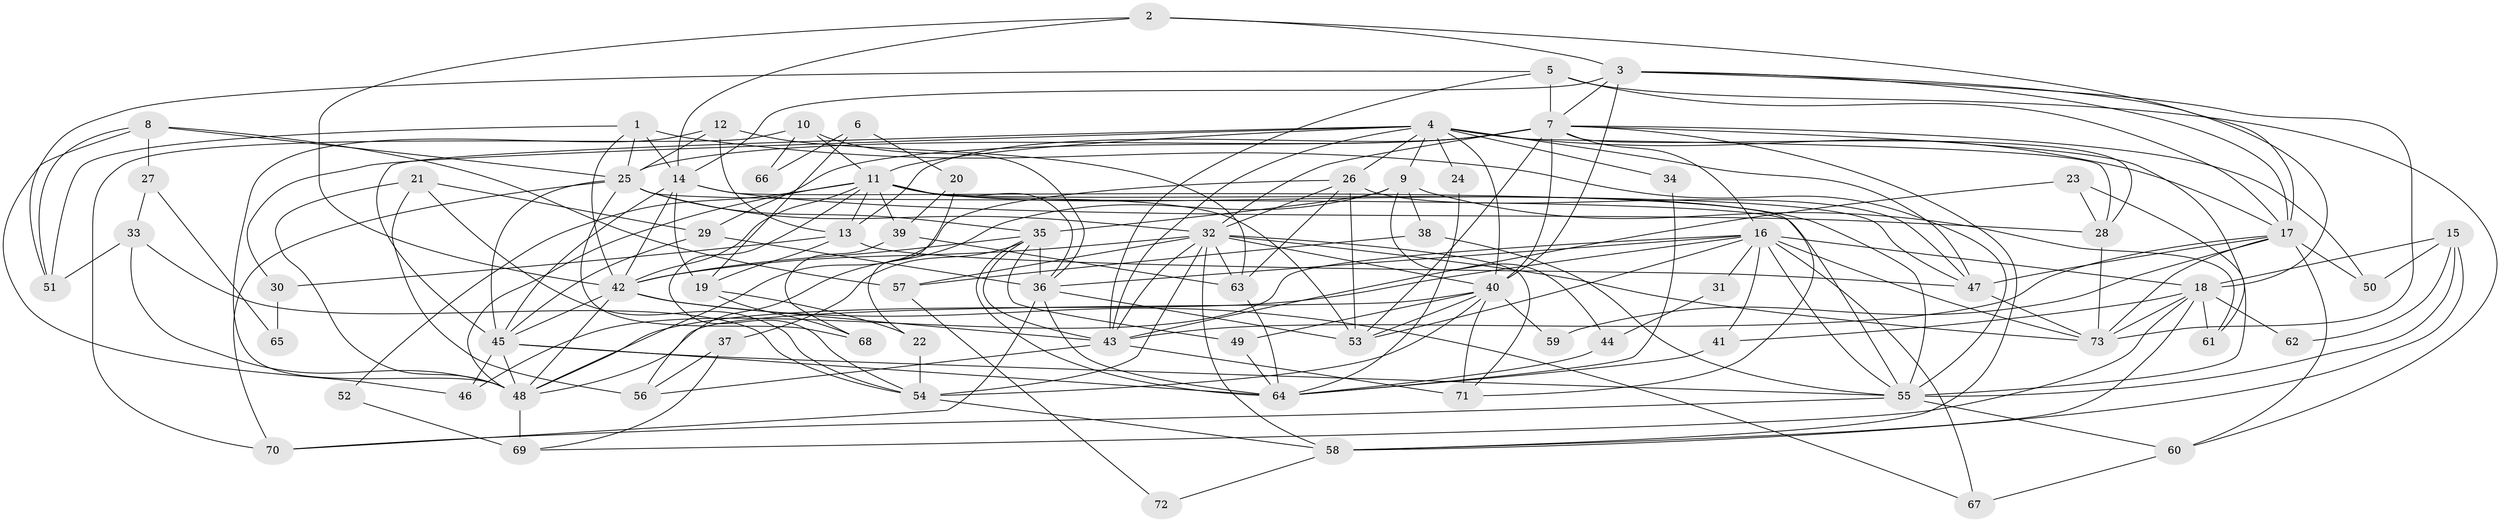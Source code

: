 // original degree distribution, {4: 0.2602739726027397, 3: 0.273972602739726, 8: 0.0136986301369863, 5: 0.18493150684931506, 6: 0.07534246575342465, 2: 0.1506849315068493, 7: 0.0136986301369863, 10: 0.00684931506849315, 9: 0.02054794520547945}
// Generated by graph-tools (version 1.1) at 2025/36/03/09/25 02:36:20]
// undirected, 73 vertices, 197 edges
graph export_dot {
graph [start="1"]
  node [color=gray90,style=filled];
  1;
  2;
  3;
  4;
  5;
  6;
  7;
  8;
  9;
  10;
  11;
  12;
  13;
  14;
  15;
  16;
  17;
  18;
  19;
  20;
  21;
  22;
  23;
  24;
  25;
  26;
  27;
  28;
  29;
  30;
  31;
  32;
  33;
  34;
  35;
  36;
  37;
  38;
  39;
  40;
  41;
  42;
  43;
  44;
  45;
  46;
  47;
  48;
  49;
  50;
  51;
  52;
  53;
  54;
  55;
  56;
  57;
  58;
  59;
  60;
  61;
  62;
  63;
  64;
  65;
  66;
  67;
  68;
  69;
  70;
  71;
  72;
  73;
  1 -- 14 [weight=4.0];
  1 -- 25 [weight=2.0];
  1 -- 42 [weight=1.0];
  1 -- 51 [weight=1.0];
  1 -- 55 [weight=1.0];
  2 -- 3 [weight=1.0];
  2 -- 14 [weight=1.0];
  2 -- 17 [weight=1.0];
  2 -- 42 [weight=1.0];
  3 -- 7 [weight=1.0];
  3 -- 14 [weight=2.0];
  3 -- 17 [weight=2.0];
  3 -- 18 [weight=1.0];
  3 -- 40 [weight=2.0];
  3 -- 73 [weight=1.0];
  4 -- 9 [weight=2.0];
  4 -- 11 [weight=1.0];
  4 -- 17 [weight=1.0];
  4 -- 24 [weight=1.0];
  4 -- 26 [weight=2.0];
  4 -- 28 [weight=1.0];
  4 -- 30 [weight=1.0];
  4 -- 34 [weight=1.0];
  4 -- 40 [weight=1.0];
  4 -- 43 [weight=1.0];
  4 -- 45 [weight=1.0];
  4 -- 47 [weight=3.0];
  5 -- 7 [weight=1.0];
  5 -- 17 [weight=1.0];
  5 -- 43 [weight=1.0];
  5 -- 51 [weight=1.0];
  5 -- 60 [weight=1.0];
  6 -- 19 [weight=1.0];
  6 -- 20 [weight=1.0];
  6 -- 66 [weight=1.0];
  7 -- 13 [weight=1.0];
  7 -- 16 [weight=1.0];
  7 -- 25 [weight=1.0];
  7 -- 28 [weight=1.0];
  7 -- 29 [weight=2.0];
  7 -- 32 [weight=1.0];
  7 -- 40 [weight=1.0];
  7 -- 50 [weight=1.0];
  7 -- 53 [weight=1.0];
  7 -- 58 [weight=1.0];
  7 -- 61 [weight=1.0];
  8 -- 25 [weight=1.0];
  8 -- 27 [weight=1.0];
  8 -- 46 [weight=1.0];
  8 -- 51 [weight=1.0];
  8 -- 57 [weight=1.0];
  9 -- 35 [weight=1.0];
  9 -- 38 [weight=1.0];
  9 -- 44 [weight=1.0];
  9 -- 56 [weight=1.0];
  9 -- 61 [weight=1.0];
  10 -- 11 [weight=1.0];
  10 -- 36 [weight=1.0];
  10 -- 66 [weight=1.0];
  10 -- 70 [weight=1.0];
  11 -- 13 [weight=1.0];
  11 -- 36 [weight=1.0];
  11 -- 39 [weight=1.0];
  11 -- 42 [weight=1.0];
  11 -- 47 [weight=1.0];
  11 -- 48 [weight=2.0];
  11 -- 52 [weight=1.0];
  11 -- 53 [weight=1.0];
  11 -- 54 [weight=1.0];
  11 -- 55 [weight=1.0];
  12 -- 13 [weight=1.0];
  12 -- 25 [weight=1.0];
  12 -- 48 [weight=1.0];
  12 -- 63 [weight=1.0];
  13 -- 19 [weight=1.0];
  13 -- 30 [weight=1.0];
  13 -- 47 [weight=1.0];
  14 -- 19 [weight=1.0];
  14 -- 28 [weight=1.0];
  14 -- 42 [weight=1.0];
  14 -- 45 [weight=1.0];
  14 -- 71 [weight=1.0];
  15 -- 18 [weight=1.0];
  15 -- 50 [weight=1.0];
  15 -- 55 [weight=1.0];
  15 -- 58 [weight=1.0];
  15 -- 62 [weight=1.0];
  16 -- 18 [weight=1.0];
  16 -- 31 [weight=1.0];
  16 -- 36 [weight=1.0];
  16 -- 41 [weight=1.0];
  16 -- 46 [weight=1.0];
  16 -- 48 [weight=1.0];
  16 -- 53 [weight=1.0];
  16 -- 55 [weight=2.0];
  16 -- 67 [weight=1.0];
  16 -- 73 [weight=1.0];
  17 -- 43 [weight=1.0];
  17 -- 47 [weight=1.0];
  17 -- 50 [weight=1.0];
  17 -- 59 [weight=1.0];
  17 -- 60 [weight=1.0];
  17 -- 73 [weight=1.0];
  18 -- 41 [weight=1.0];
  18 -- 58 [weight=1.0];
  18 -- 61 [weight=1.0];
  18 -- 62 [weight=1.0];
  18 -- 69 [weight=1.0];
  18 -- 73 [weight=1.0];
  19 -- 22 [weight=1.0];
  19 -- 68 [weight=1.0];
  20 -- 22 [weight=1.0];
  20 -- 39 [weight=1.0];
  21 -- 29 [weight=1.0];
  21 -- 48 [weight=1.0];
  21 -- 54 [weight=1.0];
  21 -- 56 [weight=1.0];
  22 -- 54 [weight=1.0];
  23 -- 28 [weight=1.0];
  23 -- 43 [weight=1.0];
  23 -- 55 [weight=1.0];
  24 -- 64 [weight=1.0];
  25 -- 32 [weight=1.0];
  25 -- 35 [weight=1.0];
  25 -- 45 [weight=1.0];
  25 -- 55 [weight=2.0];
  25 -- 68 [weight=1.0];
  25 -- 70 [weight=1.0];
  26 -- 32 [weight=1.0];
  26 -- 47 [weight=1.0];
  26 -- 48 [weight=1.0];
  26 -- 53 [weight=1.0];
  26 -- 63 [weight=1.0];
  27 -- 33 [weight=1.0];
  27 -- 65 [weight=1.0];
  28 -- 73 [weight=1.0];
  29 -- 36 [weight=1.0];
  29 -- 45 [weight=1.0];
  30 -- 65 [weight=1.0];
  31 -- 44 [weight=1.0];
  32 -- 40 [weight=1.0];
  32 -- 42 [weight=1.0];
  32 -- 43 [weight=1.0];
  32 -- 54 [weight=1.0];
  32 -- 57 [weight=1.0];
  32 -- 58 [weight=1.0];
  32 -- 63 [weight=1.0];
  32 -- 71 [weight=1.0];
  32 -- 73 [weight=1.0];
  33 -- 48 [weight=1.0];
  33 -- 51 [weight=1.0];
  33 -- 54 [weight=1.0];
  34 -- 64 [weight=1.0];
  35 -- 36 [weight=1.0];
  35 -- 37 [weight=1.0];
  35 -- 42 [weight=2.0];
  35 -- 43 [weight=1.0];
  35 -- 49 [weight=2.0];
  35 -- 64 [weight=1.0];
  36 -- 53 [weight=1.0];
  36 -- 64 [weight=1.0];
  36 -- 70 [weight=1.0];
  37 -- 56 [weight=1.0];
  37 -- 69 [weight=1.0];
  38 -- 55 [weight=1.0];
  38 -- 57 [weight=1.0];
  39 -- 63 [weight=1.0];
  39 -- 68 [weight=1.0];
  40 -- 48 [weight=1.0];
  40 -- 49 [weight=1.0];
  40 -- 53 [weight=1.0];
  40 -- 54 [weight=1.0];
  40 -- 59 [weight=1.0];
  40 -- 71 [weight=1.0];
  41 -- 64 [weight=1.0];
  42 -- 43 [weight=1.0];
  42 -- 45 [weight=2.0];
  42 -- 48 [weight=1.0];
  42 -- 67 [weight=1.0];
  43 -- 56 [weight=1.0];
  43 -- 71 [weight=1.0];
  44 -- 64 [weight=1.0];
  45 -- 46 [weight=1.0];
  45 -- 48 [weight=1.0];
  45 -- 55 [weight=1.0];
  45 -- 64 [weight=1.0];
  47 -- 73 [weight=1.0];
  48 -- 69 [weight=2.0];
  49 -- 64 [weight=1.0];
  52 -- 69 [weight=1.0];
  54 -- 58 [weight=1.0];
  55 -- 60 [weight=1.0];
  55 -- 70 [weight=1.0];
  57 -- 72 [weight=1.0];
  58 -- 72 [weight=1.0];
  60 -- 67 [weight=1.0];
  63 -- 64 [weight=1.0];
}
